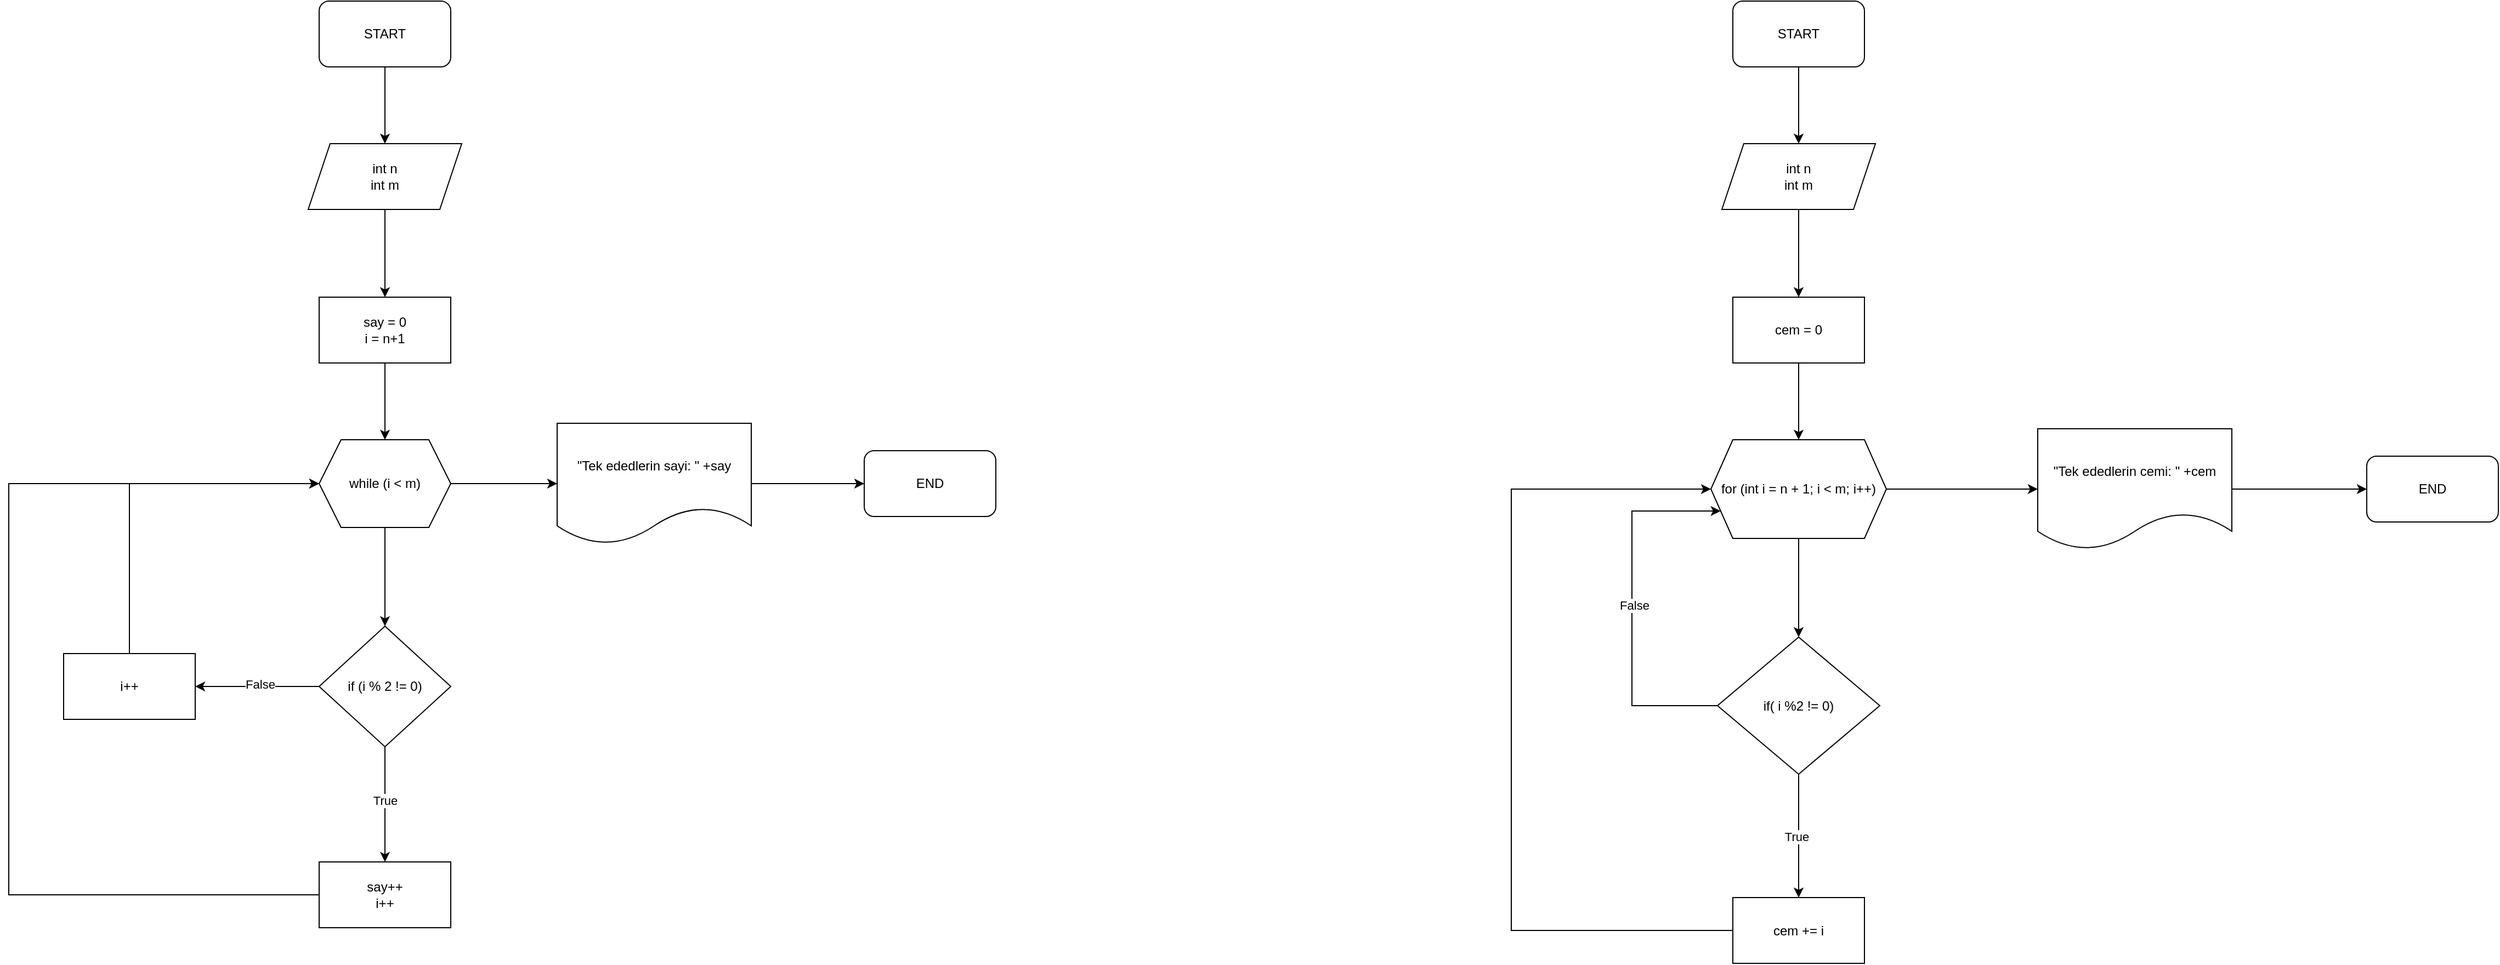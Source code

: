 <mxfile version="28.2.5">
  <diagram name="Page-1" id="JApCfsV2V6KIxvaLFB2H">
    <mxGraphModel dx="4074" dy="2220" grid="1" gridSize="10" guides="1" tooltips="1" connect="1" arrows="1" fold="1" page="1" pageScale="1" pageWidth="3300" pageHeight="4681" math="0" shadow="0">
      <root>
        <mxCell id="0" />
        <mxCell id="1" parent="0" />
        <mxCell id="7l4TaeEX2lvKkKk926x1-4" value="" style="edgeStyle=orthogonalEdgeStyle;rounded=0;orthogonalLoop=1;jettySize=auto;html=1;" edge="1" parent="1" source="7l4TaeEX2lvKkKk926x1-1" target="7l4TaeEX2lvKkKk926x1-2">
          <mxGeometry relative="1" as="geometry" />
        </mxCell>
        <mxCell id="7l4TaeEX2lvKkKk926x1-1" value="START" style="rounded=1;whiteSpace=wrap;html=1;" vertex="1" parent="1">
          <mxGeometry x="503" y="190" width="120" height="60" as="geometry" />
        </mxCell>
        <mxCell id="7l4TaeEX2lvKkKk926x1-6" value="" style="edgeStyle=orthogonalEdgeStyle;rounded=0;orthogonalLoop=1;jettySize=auto;html=1;" edge="1" parent="1" source="7l4TaeEX2lvKkKk926x1-2" target="7l4TaeEX2lvKkKk926x1-5">
          <mxGeometry relative="1" as="geometry" />
        </mxCell>
        <mxCell id="7l4TaeEX2lvKkKk926x1-2" value="int n&lt;div&gt;int m&lt;/div&gt;" style="shape=parallelogram;perimeter=parallelogramPerimeter;whiteSpace=wrap;html=1;fixedSize=1;" vertex="1" parent="1">
          <mxGeometry x="493" y="320" width="140" height="60" as="geometry" />
        </mxCell>
        <mxCell id="7l4TaeEX2lvKkKk926x1-8" value="" style="edgeStyle=orthogonalEdgeStyle;rounded=0;orthogonalLoop=1;jettySize=auto;html=1;" edge="1" parent="1" source="7l4TaeEX2lvKkKk926x1-5" target="7l4TaeEX2lvKkKk926x1-7">
          <mxGeometry relative="1" as="geometry" />
        </mxCell>
        <mxCell id="7l4TaeEX2lvKkKk926x1-5" value="say = 0&lt;div&gt;i = n+1&lt;/div&gt;" style="whiteSpace=wrap;html=1;" vertex="1" parent="1">
          <mxGeometry x="503" y="460" width="120" height="60" as="geometry" />
        </mxCell>
        <mxCell id="7l4TaeEX2lvKkKk926x1-10" value="" style="edgeStyle=orthogonalEdgeStyle;rounded=0;orthogonalLoop=1;jettySize=auto;html=1;" edge="1" parent="1" source="7l4TaeEX2lvKkKk926x1-7">
          <mxGeometry relative="1" as="geometry">
            <mxPoint x="563" y="760" as="targetPoint" />
          </mxGeometry>
        </mxCell>
        <mxCell id="7l4TaeEX2lvKkKk926x1-27" value="" style="edgeStyle=orthogonalEdgeStyle;rounded=0;orthogonalLoop=1;jettySize=auto;html=1;" edge="1" parent="1" source="7l4TaeEX2lvKkKk926x1-7" target="7l4TaeEX2lvKkKk926x1-26">
          <mxGeometry relative="1" as="geometry" />
        </mxCell>
        <mxCell id="7l4TaeEX2lvKkKk926x1-7" value="while (i &amp;lt; m)" style="shape=hexagon;perimeter=hexagonPerimeter2;whiteSpace=wrap;html=1;fixedSize=1;" vertex="1" parent="1">
          <mxGeometry x="503" y="590" width="120" height="80" as="geometry" />
        </mxCell>
        <mxCell id="7l4TaeEX2lvKkKk926x1-15" value="" style="edgeStyle=orthogonalEdgeStyle;rounded=0;orthogonalLoop=1;jettySize=auto;html=1;" edge="1" parent="1" source="7l4TaeEX2lvKkKk926x1-11" target="7l4TaeEX2lvKkKk926x1-14">
          <mxGeometry relative="1" as="geometry" />
        </mxCell>
        <mxCell id="7l4TaeEX2lvKkKk926x1-19" value="True" style="edgeLabel;html=1;align=center;verticalAlign=middle;resizable=0;points=[];" vertex="1" connectable="0" parent="7l4TaeEX2lvKkKk926x1-15">
          <mxGeometry x="-0.063" relative="1" as="geometry">
            <mxPoint as="offset" />
          </mxGeometry>
        </mxCell>
        <mxCell id="7l4TaeEX2lvKkKk926x1-23" style="edgeStyle=orthogonalEdgeStyle;rounded=0;orthogonalLoop=1;jettySize=auto;html=1;entryX=1;entryY=0.5;entryDx=0;entryDy=0;" edge="1" parent="1" source="7l4TaeEX2lvKkKk926x1-11" target="7l4TaeEX2lvKkKk926x1-16">
          <mxGeometry relative="1" as="geometry" />
        </mxCell>
        <mxCell id="7l4TaeEX2lvKkKk926x1-24" value="False" style="edgeLabel;html=1;align=center;verticalAlign=middle;resizable=0;points=[];" vertex="1" connectable="0" parent="7l4TaeEX2lvKkKk926x1-23">
          <mxGeometry x="-0.031" y="-2" relative="1" as="geometry">
            <mxPoint as="offset" />
          </mxGeometry>
        </mxCell>
        <mxCell id="7l4TaeEX2lvKkKk926x1-11" value="if (i % 2 != 0)" style="rhombus;whiteSpace=wrap;html=1;" vertex="1" parent="1">
          <mxGeometry x="503" y="760" width="120" height="110" as="geometry" />
        </mxCell>
        <mxCell id="7l4TaeEX2lvKkKk926x1-22" style="edgeStyle=orthogonalEdgeStyle;rounded=0;orthogonalLoop=1;jettySize=auto;html=1;entryX=0;entryY=0.5;entryDx=0;entryDy=0;" edge="1" parent="1" source="7l4TaeEX2lvKkKk926x1-14" target="7l4TaeEX2lvKkKk926x1-7">
          <mxGeometry relative="1" as="geometry">
            <mxPoint x="330" y="620" as="targetPoint" />
            <Array as="points">
              <mxPoint x="220" y="1005" />
              <mxPoint x="220" y="630" />
            </Array>
          </mxGeometry>
        </mxCell>
        <mxCell id="7l4TaeEX2lvKkKk926x1-14" value="say++&lt;div&gt;i++&lt;/div&gt;" style="whiteSpace=wrap;html=1;" vertex="1" parent="1">
          <mxGeometry x="503" y="975" width="120" height="60" as="geometry" />
        </mxCell>
        <mxCell id="7l4TaeEX2lvKkKk926x1-25" style="edgeStyle=orthogonalEdgeStyle;rounded=0;orthogonalLoop=1;jettySize=auto;html=1;entryX=0;entryY=0.5;entryDx=0;entryDy=0;" edge="1" parent="1" source="7l4TaeEX2lvKkKk926x1-16" target="7l4TaeEX2lvKkKk926x1-7">
          <mxGeometry relative="1" as="geometry">
            <Array as="points">
              <mxPoint x="330" y="630" />
            </Array>
          </mxGeometry>
        </mxCell>
        <mxCell id="7l4TaeEX2lvKkKk926x1-16" value="i++" style="whiteSpace=wrap;html=1;" vertex="1" parent="1">
          <mxGeometry x="270" y="785" width="120" height="60" as="geometry" />
        </mxCell>
        <mxCell id="7l4TaeEX2lvKkKk926x1-29" style="edgeStyle=orthogonalEdgeStyle;rounded=0;orthogonalLoop=1;jettySize=auto;html=1;entryX=0;entryY=0.5;entryDx=0;entryDy=0;" edge="1" parent="1" source="7l4TaeEX2lvKkKk926x1-26" target="7l4TaeEX2lvKkKk926x1-28">
          <mxGeometry relative="1" as="geometry" />
        </mxCell>
        <mxCell id="7l4TaeEX2lvKkKk926x1-26" value="&quot;Tek ededlerin sayi: &quot; +say" style="shape=document;whiteSpace=wrap;html=1;boundedLbl=1;" vertex="1" parent="1">
          <mxGeometry x="720" y="575" width="177" height="110" as="geometry" />
        </mxCell>
        <mxCell id="7l4TaeEX2lvKkKk926x1-28" value="END" style="rounded=1;whiteSpace=wrap;html=1;" vertex="1" parent="1">
          <mxGeometry x="1000" y="600" width="120" height="60" as="geometry" />
        </mxCell>
        <mxCell id="7l4TaeEX2lvKkKk926x1-31" value="" style="edgeStyle=orthogonalEdgeStyle;rounded=0;orthogonalLoop=1;jettySize=auto;html=1;" edge="1" parent="1" source="7l4TaeEX2lvKkKk926x1-32" target="7l4TaeEX2lvKkKk926x1-33">
          <mxGeometry relative="1" as="geometry" />
        </mxCell>
        <mxCell id="7l4TaeEX2lvKkKk926x1-32" value="START" style="rounded=1;whiteSpace=wrap;html=1;" vertex="1" parent="1">
          <mxGeometry x="1792" y="190" width="120" height="60" as="geometry" />
        </mxCell>
        <mxCell id="7l4TaeEX2lvKkKk926x1-35" value="" style="edgeStyle=orthogonalEdgeStyle;rounded=0;orthogonalLoop=1;jettySize=auto;html=1;" edge="1" parent="1" source="7l4TaeEX2lvKkKk926x1-33" target="7l4TaeEX2lvKkKk926x1-34">
          <mxGeometry relative="1" as="geometry" />
        </mxCell>
        <mxCell id="7l4TaeEX2lvKkKk926x1-33" value="int n&lt;div&gt;int m&lt;/div&gt;" style="shape=parallelogram;perimeter=parallelogramPerimeter;whiteSpace=wrap;html=1;fixedSize=1;" vertex="1" parent="1">
          <mxGeometry x="1782" y="320" width="140" height="60" as="geometry" />
        </mxCell>
        <mxCell id="7l4TaeEX2lvKkKk926x1-37" value="" style="edgeStyle=orthogonalEdgeStyle;rounded=0;orthogonalLoop=1;jettySize=auto;html=1;" edge="1" parent="1" source="7l4TaeEX2lvKkKk926x1-34" target="7l4TaeEX2lvKkKk926x1-36">
          <mxGeometry relative="1" as="geometry" />
        </mxCell>
        <mxCell id="7l4TaeEX2lvKkKk926x1-34" value="cem = 0" style="whiteSpace=wrap;html=1;" vertex="1" parent="1">
          <mxGeometry x="1792" y="460" width="120" height="60" as="geometry" />
        </mxCell>
        <mxCell id="7l4TaeEX2lvKkKk926x1-39" value="" style="edgeStyle=orthogonalEdgeStyle;rounded=0;orthogonalLoop=1;jettySize=auto;html=1;" edge="1" parent="1" source="7l4TaeEX2lvKkKk926x1-36" target="7l4TaeEX2lvKkKk926x1-38">
          <mxGeometry relative="1" as="geometry" />
        </mxCell>
        <mxCell id="7l4TaeEX2lvKkKk926x1-51" style="edgeStyle=orthogonalEdgeStyle;rounded=0;orthogonalLoop=1;jettySize=auto;html=1;entryX=0;entryY=0.5;entryDx=0;entryDy=0;" edge="1" parent="1" source="7l4TaeEX2lvKkKk926x1-36" target="7l4TaeEX2lvKkKk926x1-49">
          <mxGeometry relative="1" as="geometry" />
        </mxCell>
        <mxCell id="7l4TaeEX2lvKkKk926x1-36" value="for (int i = n + 1; i &amp;lt; m; i++)" style="shape=hexagon;perimeter=hexagonPerimeter2;whiteSpace=wrap;html=1;fixedSize=1;" vertex="1" parent="1">
          <mxGeometry x="1772" y="590" width="160" height="90" as="geometry" />
        </mxCell>
        <mxCell id="7l4TaeEX2lvKkKk926x1-41" value="" style="edgeStyle=orthogonalEdgeStyle;rounded=0;orthogonalLoop=1;jettySize=auto;html=1;" edge="1" parent="1" source="7l4TaeEX2lvKkKk926x1-38" target="7l4TaeEX2lvKkKk926x1-40">
          <mxGeometry relative="1" as="geometry" />
        </mxCell>
        <mxCell id="7l4TaeEX2lvKkKk926x1-42" value="True" style="edgeLabel;html=1;align=center;verticalAlign=middle;resizable=0;points=[];" vertex="1" connectable="0" parent="7l4TaeEX2lvKkKk926x1-41">
          <mxGeometry x="0.003" y="-2" relative="1" as="geometry">
            <mxPoint as="offset" />
          </mxGeometry>
        </mxCell>
        <mxCell id="7l4TaeEX2lvKkKk926x1-56" style="edgeStyle=orthogonalEdgeStyle;rounded=0;orthogonalLoop=1;jettySize=auto;html=1;entryX=0;entryY=0.75;entryDx=0;entryDy=0;" edge="1" parent="1" source="7l4TaeEX2lvKkKk926x1-38" target="7l4TaeEX2lvKkKk926x1-36">
          <mxGeometry relative="1" as="geometry">
            <mxPoint x="1660" y="720" as="targetPoint" />
            <Array as="points">
              <mxPoint x="1700" y="833" />
              <mxPoint x="1700" y="655" />
            </Array>
          </mxGeometry>
        </mxCell>
        <mxCell id="7l4TaeEX2lvKkKk926x1-57" value="False" style="edgeLabel;html=1;align=center;verticalAlign=middle;resizable=0;points=[];" vertex="1" connectable="0" parent="7l4TaeEX2lvKkKk926x1-56">
          <mxGeometry x="0.16" y="-2" relative="1" as="geometry">
            <mxPoint y="25" as="offset" />
          </mxGeometry>
        </mxCell>
        <mxCell id="7l4TaeEX2lvKkKk926x1-38" value="if( i %2 != 0)" style="rhombus;whiteSpace=wrap;html=1;" vertex="1" parent="1">
          <mxGeometry x="1778" y="770" width="148" height="125" as="geometry" />
        </mxCell>
        <mxCell id="7l4TaeEX2lvKkKk926x1-55" style="edgeStyle=orthogonalEdgeStyle;rounded=0;orthogonalLoop=1;jettySize=auto;html=1;entryX=0;entryY=0.5;entryDx=0;entryDy=0;" edge="1" parent="1" source="7l4TaeEX2lvKkKk926x1-40" target="7l4TaeEX2lvKkKk926x1-36">
          <mxGeometry relative="1" as="geometry">
            <mxPoint x="1580" y="862.5" as="targetPoint" />
            <Array as="points">
              <mxPoint x="1590" y="1037" />
              <mxPoint x="1590" y="635" />
            </Array>
          </mxGeometry>
        </mxCell>
        <mxCell id="7l4TaeEX2lvKkKk926x1-40" value="cem += i" style="whiteSpace=wrap;html=1;" vertex="1" parent="1">
          <mxGeometry x="1792" y="1007.5" width="120" height="60" as="geometry" />
        </mxCell>
        <mxCell id="7l4TaeEX2lvKkKk926x1-48" style="edgeStyle=orthogonalEdgeStyle;rounded=0;orthogonalLoop=1;jettySize=auto;html=1;entryX=0;entryY=0.5;entryDx=0;entryDy=0;" edge="1" parent="1" source="7l4TaeEX2lvKkKk926x1-49" target="7l4TaeEX2lvKkKk926x1-50">
          <mxGeometry relative="1" as="geometry" />
        </mxCell>
        <mxCell id="7l4TaeEX2lvKkKk926x1-49" value="&quot;Tek ededlerin cemi: &quot; +cem" style="shape=document;whiteSpace=wrap;html=1;boundedLbl=1;" vertex="1" parent="1">
          <mxGeometry x="2070" y="580" width="177" height="110" as="geometry" />
        </mxCell>
        <mxCell id="7l4TaeEX2lvKkKk926x1-50" value="END" style="rounded=1;whiteSpace=wrap;html=1;" vertex="1" parent="1">
          <mxGeometry x="2370" y="605" width="120" height="60" as="geometry" />
        </mxCell>
      </root>
    </mxGraphModel>
  </diagram>
</mxfile>
